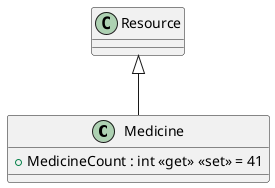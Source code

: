 @startuml
class Medicine {
    + MedicineCount : int <<get>> <<set>> = 41
}
Resource <|-- Medicine
@enduml
